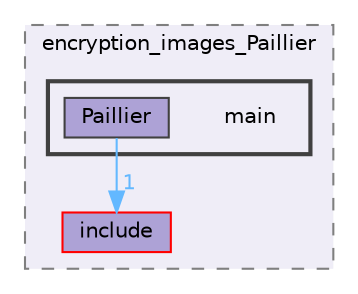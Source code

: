 digraph "C:/Users/Katia/Documents/GitHub/encryption_images_Paillier/main"
{
 // LATEX_PDF_SIZE
  bgcolor="transparent";
  edge [fontname=Helvetica,fontsize=10,labelfontname=Helvetica,labelfontsize=10];
  node [fontname=Helvetica,fontsize=10,shape=box,height=0.2,width=0.4];
  compound=true
  subgraph clusterdir_9d6416e94d220b3a5fc424edbca062e4 {
    graph [ bgcolor="#efedf7", pencolor="grey50", label="encryption_images_Paillier", fontname=Helvetica,fontsize=10 style="filled,dashed", URL="dir_9d6416e94d220b3a5fc424edbca062e4.html",tooltip=""]
  dir_ea12a3dad00ed81478205bf7488b69ad [label="include", fillcolor="#ada2d6", color="red", style="filled", URL="dir_ea12a3dad00ed81478205bf7488b69ad.html",tooltip=""];
  subgraph clusterdir_e69a583be6768d7897955719850f4b01 {
    graph [ bgcolor="#efedf7", pencolor="grey25", label="", fontname=Helvetica,fontsize=10 style="filled,bold", URL="dir_e69a583be6768d7897955719850f4b01.html",tooltip=""]
    dir_e69a583be6768d7897955719850f4b01 [shape=plaintext, label="main"];
  dir_a5968cb63b9d44b7c2b86dbd66949515 [label="Paillier", fillcolor="#ada2d6", color="grey25", style="filled", URL="dir_a5968cb63b9d44b7c2b86dbd66949515.html",tooltip=""];
  }
  }
  dir_a5968cb63b9d44b7c2b86dbd66949515->dir_ea12a3dad00ed81478205bf7488b69ad [headlabel="1", labeldistance=1.5 headhref="dir_000017_000010.html" href="dir_000017_000010.html" color="steelblue1" fontcolor="steelblue1"];
}

